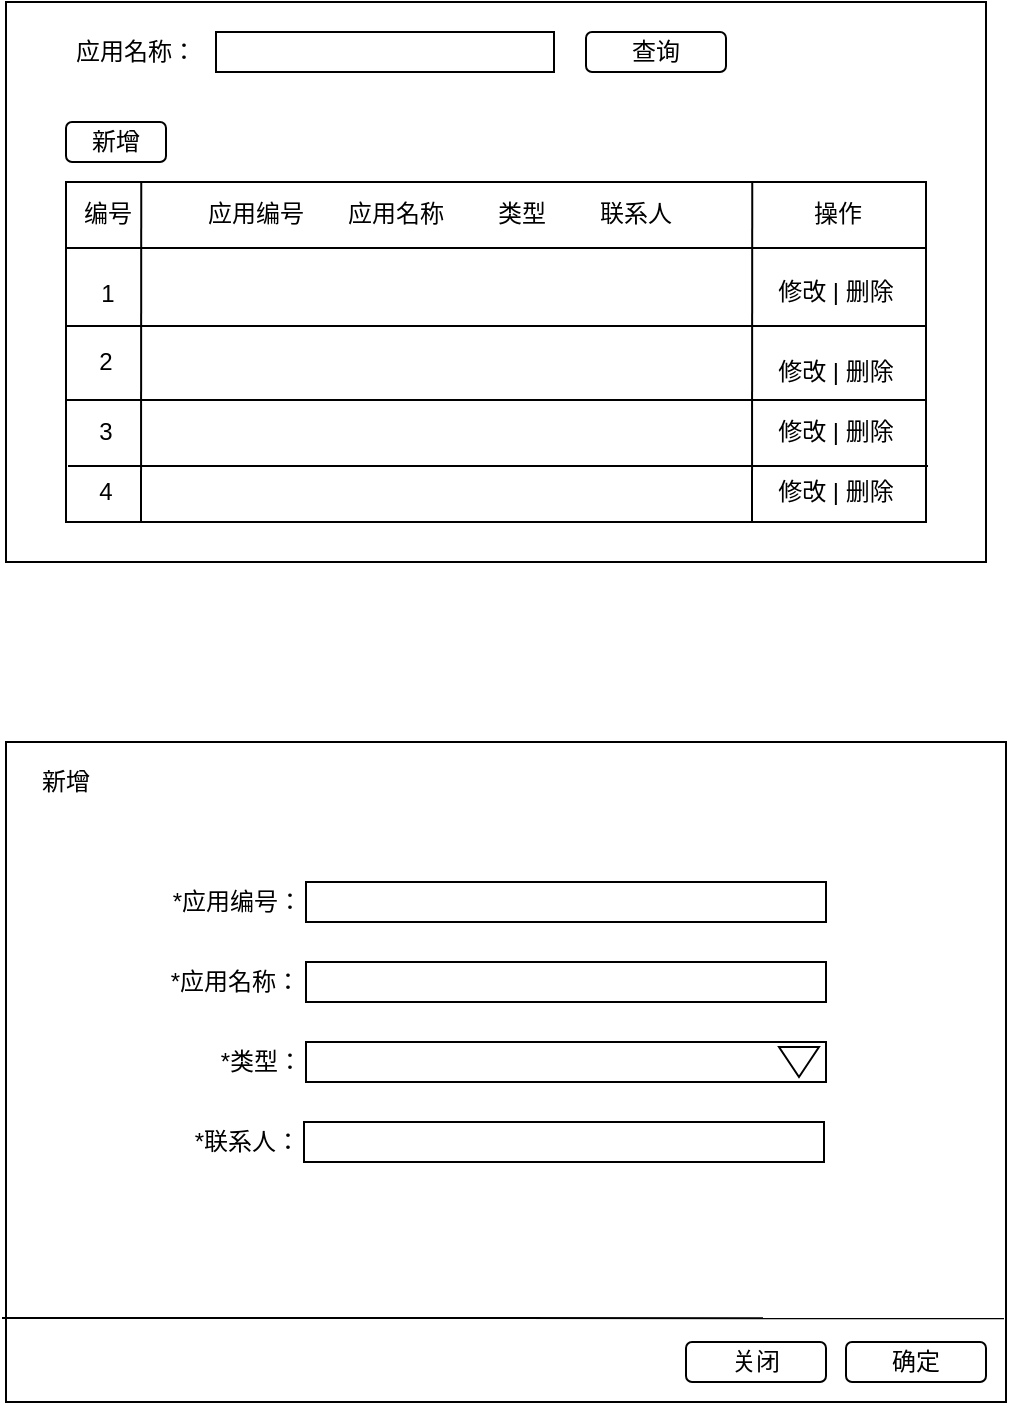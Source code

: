 <mxfile version="14.2.9" type="github">
  <diagram id="9EICInlDwY8uMJjto_ZD" name="Page-1">
    <mxGraphModel dx="1422" dy="762" grid="1" gridSize="10" guides="1" tooltips="1" connect="1" arrows="1" fold="1" page="1" pageScale="1" pageWidth="827" pageHeight="1169" math="0" shadow="0">
      <root>
        <mxCell id="0" />
        <mxCell id="1" parent="0" />
        <mxCell id="YcTNQ2em4_11xv917NK1-1" value="" style="rounded=0;whiteSpace=wrap;html=1;" vertex="1" parent="1">
          <mxGeometry x="140" y="160" width="490" height="280" as="geometry" />
        </mxCell>
        <mxCell id="YcTNQ2em4_11xv917NK1-2" value="" style="rounded=0;whiteSpace=wrap;html=1;" vertex="1" parent="1">
          <mxGeometry x="170" y="250" width="430" height="170" as="geometry" />
        </mxCell>
        <mxCell id="YcTNQ2em4_11xv917NK1-3" value="新增" style="rounded=1;whiteSpace=wrap;html=1;" vertex="1" parent="1">
          <mxGeometry x="170" y="220" width="50" height="20" as="geometry" />
        </mxCell>
        <mxCell id="YcTNQ2em4_11xv917NK1-4" value="" style="endArrow=none;html=1;entryX=1;entryY=0.25;entryDx=0;entryDy=0;exitX=0;exitY=0.25;exitDx=0;exitDy=0;" edge="1" parent="1">
          <mxGeometry width="50" height="50" relative="1" as="geometry">
            <mxPoint x="170" y="283" as="sourcePoint" />
            <mxPoint x="600" y="283" as="targetPoint" />
          </mxGeometry>
        </mxCell>
        <mxCell id="YcTNQ2em4_11xv917NK1-5" value="" style="endArrow=none;html=1;entryX=1;entryY=0.25;entryDx=0;entryDy=0;exitX=0;exitY=0.25;exitDx=0;exitDy=0;" edge="1" parent="1">
          <mxGeometry width="50" height="50" relative="1" as="geometry">
            <mxPoint x="170" y="322" as="sourcePoint" />
            <mxPoint x="600" y="322" as="targetPoint" />
          </mxGeometry>
        </mxCell>
        <mxCell id="YcTNQ2em4_11xv917NK1-6" value="" style="endArrow=none;html=1;entryX=1;entryY=0.25;entryDx=0;entryDy=0;exitX=0;exitY=0.25;exitDx=0;exitDy=0;" edge="1" parent="1">
          <mxGeometry width="50" height="50" relative="1" as="geometry">
            <mxPoint x="170" y="359" as="sourcePoint" />
            <mxPoint x="600" y="359" as="targetPoint" />
          </mxGeometry>
        </mxCell>
        <mxCell id="YcTNQ2em4_11xv917NK1-7" value="" style="endArrow=none;html=1;entryX=1;entryY=0.25;entryDx=0;entryDy=0;exitX=0;exitY=0.25;exitDx=0;exitDy=0;" edge="1" parent="1">
          <mxGeometry width="50" height="50" relative="1" as="geometry">
            <mxPoint x="171" y="392" as="sourcePoint" />
            <mxPoint x="601" y="392" as="targetPoint" />
          </mxGeometry>
        </mxCell>
        <mxCell id="YcTNQ2em4_11xv917NK1-9" value="修改 | 删除" style="text;html=1;strokeColor=none;fillColor=none;align=center;verticalAlign=middle;whiteSpace=wrap;rounded=0;" vertex="1" parent="1">
          <mxGeometry x="520" y="300" width="70" height="10" as="geometry" />
        </mxCell>
        <mxCell id="YcTNQ2em4_11xv917NK1-10" value="修改 | 删除" style="text;html=1;strokeColor=none;fillColor=none;align=center;verticalAlign=middle;whiteSpace=wrap;rounded=0;" vertex="1" parent="1">
          <mxGeometry x="520" y="340" width="70" height="10" as="geometry" />
        </mxCell>
        <mxCell id="YcTNQ2em4_11xv917NK1-11" value="修改 | 删除" style="text;html=1;strokeColor=none;fillColor=none;align=center;verticalAlign=middle;whiteSpace=wrap;rounded=0;" vertex="1" parent="1">
          <mxGeometry x="520" y="370" width="70" height="10" as="geometry" />
        </mxCell>
        <mxCell id="YcTNQ2em4_11xv917NK1-12" value="修改 | 删除" style="text;html=1;strokeColor=none;fillColor=none;align=center;verticalAlign=middle;whiteSpace=wrap;rounded=0;" vertex="1" parent="1">
          <mxGeometry x="520" y="400" width="70" height="10" as="geometry" />
        </mxCell>
        <mxCell id="YcTNQ2em4_11xv917NK1-13" value="操作" style="text;html=1;strokeColor=none;fillColor=none;align=center;verticalAlign=middle;whiteSpace=wrap;rounded=0;" vertex="1" parent="1">
          <mxGeometry x="521" y="261" width="70" height="10" as="geometry" />
        </mxCell>
        <mxCell id="YcTNQ2em4_11xv917NK1-15" value="" style="endArrow=none;html=1;entryX=0.891;entryY=-0.012;entryDx=0;entryDy=0;entryPerimeter=0;" edge="1" parent="1">
          <mxGeometry width="50" height="50" relative="1" as="geometry">
            <mxPoint x="513" y="420" as="sourcePoint" />
            <mxPoint x="513.13" y="249.96" as="targetPoint" />
          </mxGeometry>
        </mxCell>
        <mxCell id="YcTNQ2em4_11xv917NK1-16" value="" style="endArrow=none;html=1;entryX=0.891;entryY=-0.012;entryDx=0;entryDy=0;entryPerimeter=0;" edge="1" parent="1">
          <mxGeometry width="50" height="50" relative="1" as="geometry">
            <mxPoint x="207.5" y="420" as="sourcePoint" />
            <mxPoint x="207.63" y="249.96" as="targetPoint" />
          </mxGeometry>
        </mxCell>
        <mxCell id="YcTNQ2em4_11xv917NK1-18" value="编号" style="text;html=1;strokeColor=none;fillColor=none;align=center;verticalAlign=middle;whiteSpace=wrap;rounded=0;" vertex="1" parent="1">
          <mxGeometry x="171" y="256" width="40" height="20" as="geometry" />
        </mxCell>
        <mxCell id="YcTNQ2em4_11xv917NK1-19" value="1" style="text;html=1;strokeColor=none;fillColor=none;align=center;verticalAlign=middle;whiteSpace=wrap;rounded=0;" vertex="1" parent="1">
          <mxGeometry x="171" y="296" width="40" height="20" as="geometry" />
        </mxCell>
        <mxCell id="YcTNQ2em4_11xv917NK1-20" value="2" style="text;html=1;strokeColor=none;fillColor=none;align=center;verticalAlign=middle;whiteSpace=wrap;rounded=0;" vertex="1" parent="1">
          <mxGeometry x="170" y="330" width="40" height="20" as="geometry" />
        </mxCell>
        <mxCell id="YcTNQ2em4_11xv917NK1-21" value="3" style="text;html=1;strokeColor=none;fillColor=none;align=center;verticalAlign=middle;whiteSpace=wrap;rounded=0;" vertex="1" parent="1">
          <mxGeometry x="170" y="365" width="40" height="20" as="geometry" />
        </mxCell>
        <mxCell id="YcTNQ2em4_11xv917NK1-22" value="4" style="text;html=1;strokeColor=none;fillColor=none;align=center;verticalAlign=middle;whiteSpace=wrap;rounded=0;" vertex="1" parent="1">
          <mxGeometry x="170" y="395" width="40" height="20" as="geometry" />
        </mxCell>
        <mxCell id="YcTNQ2em4_11xv917NK1-23" value="应用编号" style="text;html=1;strokeColor=none;fillColor=none;align=center;verticalAlign=middle;whiteSpace=wrap;rounded=0;" vertex="1" parent="1">
          <mxGeometry x="230" y="256" width="70" height="20" as="geometry" />
        </mxCell>
        <mxCell id="YcTNQ2em4_11xv917NK1-24" value="应用名称" style="text;html=1;strokeColor=none;fillColor=none;align=center;verticalAlign=middle;whiteSpace=wrap;rounded=0;" vertex="1" parent="1">
          <mxGeometry x="300" y="256" width="70" height="20" as="geometry" />
        </mxCell>
        <mxCell id="YcTNQ2em4_11xv917NK1-25" value="类型" style="text;html=1;strokeColor=none;fillColor=none;align=center;verticalAlign=middle;whiteSpace=wrap;rounded=0;" vertex="1" parent="1">
          <mxGeometry x="363" y="256" width="70" height="20" as="geometry" />
        </mxCell>
        <mxCell id="YcTNQ2em4_11xv917NK1-26" value="联系人" style="text;html=1;strokeColor=none;fillColor=none;align=center;verticalAlign=middle;whiteSpace=wrap;rounded=0;" vertex="1" parent="1">
          <mxGeometry x="420" y="256" width="70" height="20" as="geometry" />
        </mxCell>
        <mxCell id="YcTNQ2em4_11xv917NK1-27" value="" style="rounded=0;whiteSpace=wrap;html=1;" vertex="1" parent="1">
          <mxGeometry x="245" y="175" width="169" height="20" as="geometry" />
        </mxCell>
        <mxCell id="YcTNQ2em4_11xv917NK1-28" value="应用名称：" style="text;html=1;strokeColor=none;fillColor=none;align=center;verticalAlign=middle;whiteSpace=wrap;rounded=0;" vertex="1" parent="1">
          <mxGeometry x="170" y="175" width="70" height="20" as="geometry" />
        </mxCell>
        <mxCell id="YcTNQ2em4_11xv917NK1-29" value="查询" style="rounded=1;whiteSpace=wrap;html=1;" vertex="1" parent="1">
          <mxGeometry x="430" y="175" width="70" height="20" as="geometry" />
        </mxCell>
        <mxCell id="YcTNQ2em4_11xv917NK1-31" value="" style="rounded=0;whiteSpace=wrap;html=1;" vertex="1" parent="1">
          <mxGeometry x="140" y="530" width="500" height="330" as="geometry" />
        </mxCell>
        <mxCell id="YcTNQ2em4_11xv917NK1-32" value="新增" style="text;html=1;strokeColor=none;fillColor=none;align=center;verticalAlign=middle;whiteSpace=wrap;rounded=0;" vertex="1" parent="1">
          <mxGeometry x="150" y="540" width="40" height="20" as="geometry" />
        </mxCell>
        <mxCell id="YcTNQ2em4_11xv917NK1-33" value="*应用编号：" style="text;html=1;strokeColor=none;fillColor=none;align=right;verticalAlign=middle;whiteSpace=wrap;rounded=0;" vertex="1" parent="1">
          <mxGeometry x="211" y="600" width="79" height="20" as="geometry" />
        </mxCell>
        <mxCell id="YcTNQ2em4_11xv917NK1-34" value="*应用名称：" style="text;html=1;strokeColor=none;fillColor=none;align=right;verticalAlign=middle;whiteSpace=wrap;rounded=0;" vertex="1" parent="1">
          <mxGeometry x="210" y="640" width="79" height="20" as="geometry" />
        </mxCell>
        <mxCell id="YcTNQ2em4_11xv917NK1-35" value="*类型：" style="text;html=1;strokeColor=none;fillColor=none;align=right;verticalAlign=middle;whiteSpace=wrap;rounded=0;" vertex="1" parent="1">
          <mxGeometry x="211" y="680" width="79" height="20" as="geometry" />
        </mxCell>
        <mxCell id="YcTNQ2em4_11xv917NK1-36" value="*联系人：" style="text;html=1;strokeColor=none;fillColor=none;align=right;verticalAlign=middle;whiteSpace=wrap;rounded=0;" vertex="1" parent="1">
          <mxGeometry x="210" y="720" width="79" height="20" as="geometry" />
        </mxCell>
        <mxCell id="YcTNQ2em4_11xv917NK1-38" value="" style="endArrow=none;html=1;entryX=0.998;entryY=0.873;entryDx=0;entryDy=0;entryPerimeter=0;" edge="1" parent="1" target="YcTNQ2em4_11xv917NK1-31">
          <mxGeometry width="50" height="50" relative="1" as="geometry">
            <mxPoint x="138" y="818" as="sourcePoint" />
            <mxPoint x="250" y="780" as="targetPoint" />
          </mxGeometry>
        </mxCell>
        <mxCell id="YcTNQ2em4_11xv917NK1-39" value="关闭" style="rounded=1;whiteSpace=wrap;html=1;align=center;" vertex="1" parent="1">
          <mxGeometry x="480" y="830" width="70" height="20" as="geometry" />
        </mxCell>
        <mxCell id="YcTNQ2em4_11xv917NK1-40" value="确定" style="rounded=1;whiteSpace=wrap;html=1;align=center;" vertex="1" parent="1">
          <mxGeometry x="560" y="830" width="70" height="20" as="geometry" />
        </mxCell>
        <mxCell id="YcTNQ2em4_11xv917NK1-41" value="" style="rounded=0;whiteSpace=wrap;html=1;align=right;" vertex="1" parent="1">
          <mxGeometry x="290" y="600" width="260" height="20" as="geometry" />
        </mxCell>
        <mxCell id="YcTNQ2em4_11xv917NK1-42" value="" style="rounded=0;whiteSpace=wrap;html=1;align=right;" vertex="1" parent="1">
          <mxGeometry x="290" y="640" width="260" height="20" as="geometry" />
        </mxCell>
        <mxCell id="YcTNQ2em4_11xv917NK1-43" value="" style="rounded=0;whiteSpace=wrap;html=1;align=right;" vertex="1" parent="1">
          <mxGeometry x="290" y="680" width="260" height="20" as="geometry" />
        </mxCell>
        <mxCell id="YcTNQ2em4_11xv917NK1-44" value="" style="rounded=0;whiteSpace=wrap;html=1;align=right;" vertex="1" parent="1">
          <mxGeometry x="289" y="720" width="260" height="20" as="geometry" />
        </mxCell>
        <mxCell id="YcTNQ2em4_11xv917NK1-45" value="" style="triangle;whiteSpace=wrap;html=1;align=right;rotation=90;" vertex="1" parent="1">
          <mxGeometry x="529" y="680" width="15" height="20" as="geometry" />
        </mxCell>
      </root>
    </mxGraphModel>
  </diagram>
</mxfile>
